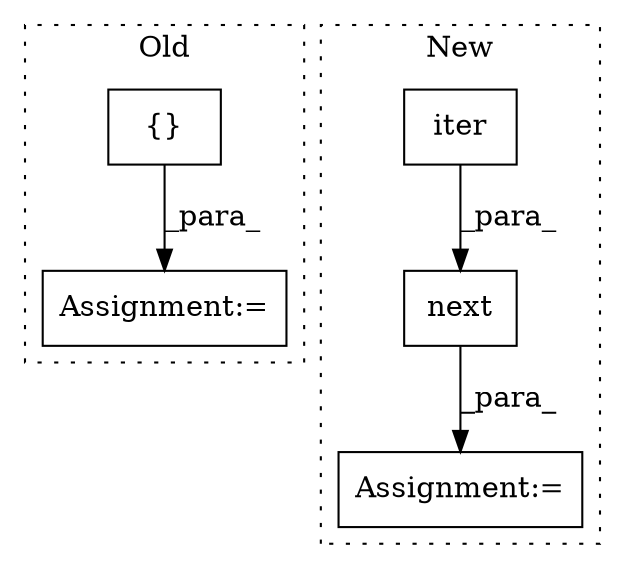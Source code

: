 digraph G {
subgraph cluster0 {
1 [label="{}" a="4" s="3983,3988" l="1,1" shape="box"];
4 [label="Assignment:=" a="7" s="4432,4546" l="81,2" shape="box"];
label = "Old";
style="dotted";
}
subgraph cluster1 {
2 [label="iter" a="32" s="4710,4724" l="5,1" shape="box"];
3 [label="Assignment:=" a="7" s="4740" l="14" shape="box"];
5 [label="next" a="32" s="4787,4802" l="5,1" shape="box"];
label = "New";
style="dotted";
}
1 -> 4 [label="_para_"];
2 -> 5 [label="_para_"];
5 -> 3 [label="_para_"];
}